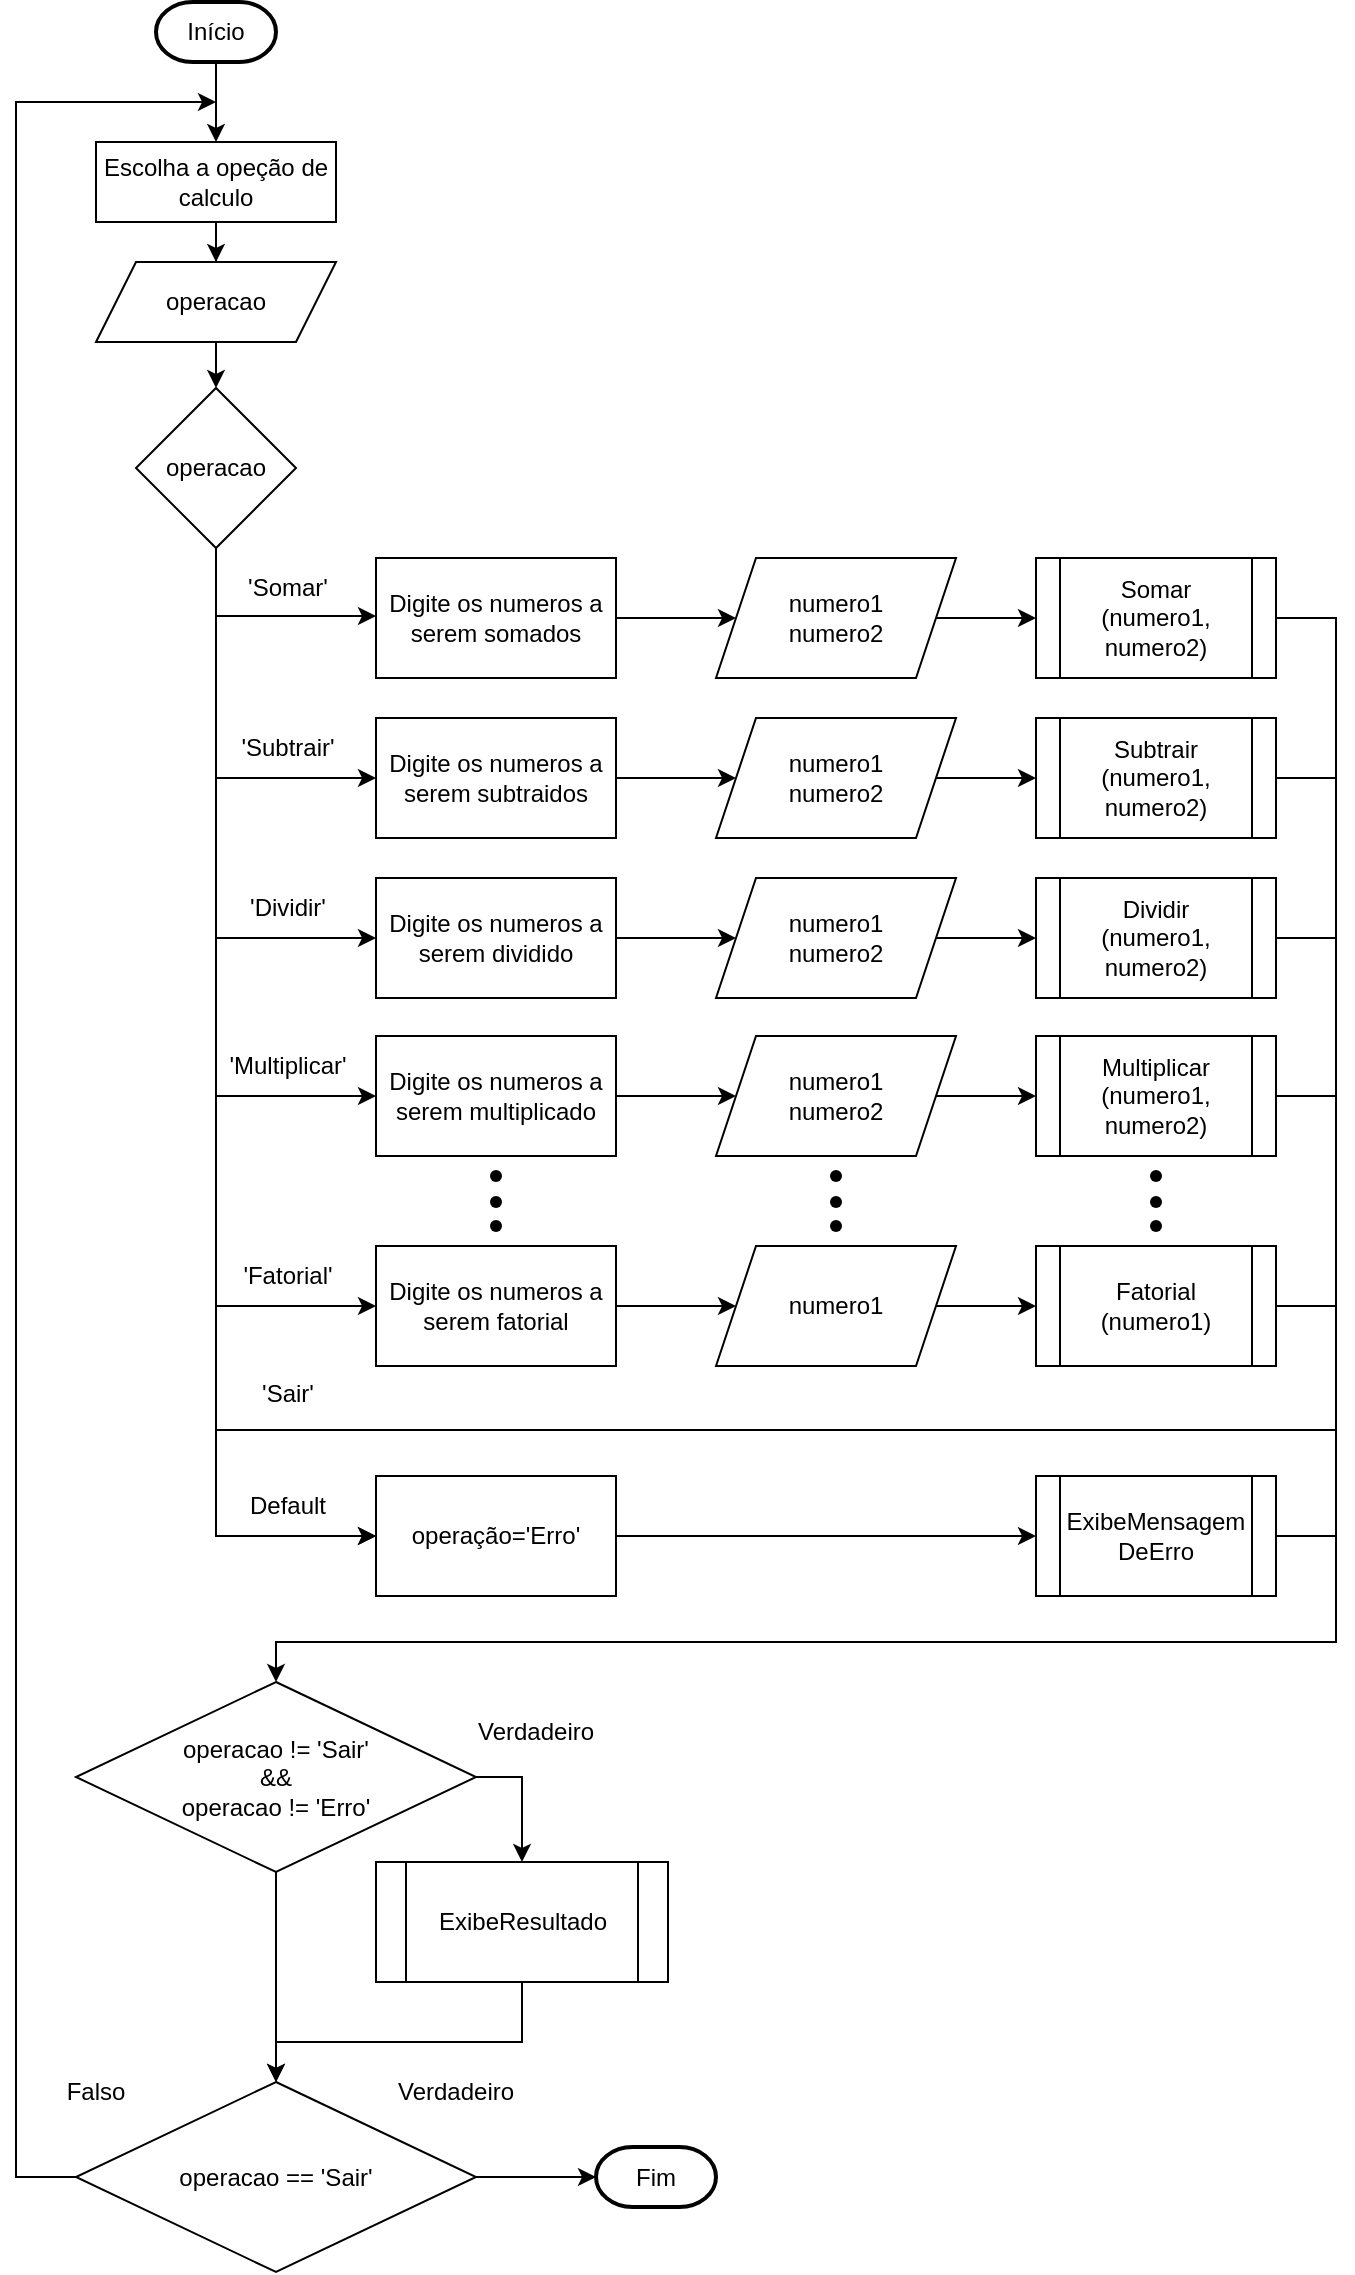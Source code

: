 <mxfile version="21.6.9" type="device">
  <diagram name="Página-1" id="gfjb07hyVIRb1Nsh4YfD">
    <mxGraphModel dx="880" dy="438" grid="1" gridSize="10" guides="1" tooltips="1" connect="1" arrows="1" fold="1" page="1" pageScale="1" pageWidth="827" pageHeight="1169" math="0" shadow="0">
      <root>
        <mxCell id="0" />
        <mxCell id="1" parent="0" />
        <mxCell id="qn8ROVWkX-BOG_2tpgNT-52" value="" style="edgeStyle=orthogonalEdgeStyle;rounded=0;orthogonalLoop=1;jettySize=auto;html=1;entryX=0;entryY=0.5;entryDx=0;entryDy=0;" edge="1" parent="1" source="qn8ROVWkX-BOG_2tpgNT-1" target="qn8ROVWkX-BOG_2tpgNT-62">
          <mxGeometry relative="1" as="geometry">
            <Array as="points">
              <mxPoint x="140" y="777" />
            </Array>
          </mxGeometry>
        </mxCell>
        <mxCell id="qn8ROVWkX-BOG_2tpgNT-1" value="operacao" style="rhombus;whiteSpace=wrap;html=1;" vertex="1" parent="1">
          <mxGeometry x="100" y="203" width="80" height="80" as="geometry" />
        </mxCell>
        <mxCell id="qn8ROVWkX-BOG_2tpgNT-6" value="" style="edgeStyle=orthogonalEdgeStyle;rounded=0;orthogonalLoop=1;jettySize=auto;html=1;" edge="1" parent="1" source="qn8ROVWkX-BOG_2tpgNT-2" target="qn8ROVWkX-BOG_2tpgNT-1">
          <mxGeometry relative="1" as="geometry" />
        </mxCell>
        <mxCell id="qn8ROVWkX-BOG_2tpgNT-2" value="operacao" style="shape=parallelogram;perimeter=parallelogramPerimeter;whiteSpace=wrap;html=1;fixedSize=1;" vertex="1" parent="1">
          <mxGeometry x="80" y="140" width="120" height="40" as="geometry" />
        </mxCell>
        <mxCell id="qn8ROVWkX-BOG_2tpgNT-4" value="" style="edgeStyle=orthogonalEdgeStyle;rounded=0;orthogonalLoop=1;jettySize=auto;html=1;" edge="1" parent="1" source="qn8ROVWkX-BOG_2tpgNT-3" target="qn8ROVWkX-BOG_2tpgNT-2">
          <mxGeometry relative="1" as="geometry" />
        </mxCell>
        <mxCell id="qn8ROVWkX-BOG_2tpgNT-3" value="Escolha a opeção de calculo" style="rounded=0;whiteSpace=wrap;html=1;" vertex="1" parent="1">
          <mxGeometry x="80" y="80" width="120" height="40" as="geometry" />
        </mxCell>
        <mxCell id="qn8ROVWkX-BOG_2tpgNT-11" value="" style="edgeStyle=orthogonalEdgeStyle;rounded=0;orthogonalLoop=1;jettySize=auto;html=1;" edge="1" parent="1" source="qn8ROVWkX-BOG_2tpgNT-7" target="qn8ROVWkX-BOG_2tpgNT-9">
          <mxGeometry relative="1" as="geometry" />
        </mxCell>
        <mxCell id="qn8ROVWkX-BOG_2tpgNT-7" value="Digite os numeros a serem somados" style="whiteSpace=wrap;html=1;" vertex="1" parent="1">
          <mxGeometry x="220" y="288" width="120" height="60" as="geometry" />
        </mxCell>
        <mxCell id="qn8ROVWkX-BOG_2tpgNT-16" value="" style="edgeStyle=orthogonalEdgeStyle;rounded=0;orthogonalLoop=1;jettySize=auto;html=1;" edge="1" parent="1" source="qn8ROVWkX-BOG_2tpgNT-9" target="qn8ROVWkX-BOG_2tpgNT-12">
          <mxGeometry relative="1" as="geometry" />
        </mxCell>
        <mxCell id="qn8ROVWkX-BOG_2tpgNT-9" value="numero1&lt;br&gt;numero2" style="shape=parallelogram;perimeter=parallelogramPerimeter;whiteSpace=wrap;html=1;fixedSize=1;" vertex="1" parent="1">
          <mxGeometry x="390" y="288" width="120" height="60" as="geometry" />
        </mxCell>
        <mxCell id="qn8ROVWkX-BOG_2tpgNT-12" value="Somar&lt;br&gt;(numero1,&lt;br&gt;numero2)" style="shape=process;whiteSpace=wrap;html=1;backgroundOutline=1;" vertex="1" parent="1">
          <mxGeometry x="550" y="288" width="120" height="60" as="geometry" />
        </mxCell>
        <mxCell id="qn8ROVWkX-BOG_2tpgNT-15" value="" style="edgeStyle=orthogonalEdgeStyle;rounded=0;orthogonalLoop=1;jettySize=auto;html=1;" edge="1" parent="1" source="qn8ROVWkX-BOG_2tpgNT-13" target="qn8ROVWkX-BOG_2tpgNT-3">
          <mxGeometry relative="1" as="geometry" />
        </mxCell>
        <mxCell id="qn8ROVWkX-BOG_2tpgNT-13" value="Início" style="strokeWidth=2;html=1;shape=mxgraph.flowchart.terminator;whiteSpace=wrap;" vertex="1" parent="1">
          <mxGeometry x="110" y="10" width="60" height="30" as="geometry" />
        </mxCell>
        <mxCell id="qn8ROVWkX-BOG_2tpgNT-17" value="" style="edgeStyle=orthogonalEdgeStyle;rounded=0;orthogonalLoop=1;jettySize=auto;html=1;" edge="1" parent="1" source="qn8ROVWkX-BOG_2tpgNT-18" target="qn8ROVWkX-BOG_2tpgNT-20">
          <mxGeometry relative="1" as="geometry" />
        </mxCell>
        <mxCell id="qn8ROVWkX-BOG_2tpgNT-18" value="Digite os numeros a serem subtraidos" style="whiteSpace=wrap;html=1;" vertex="1" parent="1">
          <mxGeometry x="220" y="368" width="120" height="60" as="geometry" />
        </mxCell>
        <mxCell id="qn8ROVWkX-BOG_2tpgNT-19" value="" style="edgeStyle=orthogonalEdgeStyle;rounded=0;orthogonalLoop=1;jettySize=auto;html=1;" edge="1" parent="1" source="qn8ROVWkX-BOG_2tpgNT-20" target="qn8ROVWkX-BOG_2tpgNT-21">
          <mxGeometry relative="1" as="geometry" />
        </mxCell>
        <mxCell id="qn8ROVWkX-BOG_2tpgNT-20" value="numero1&lt;br&gt;numero2" style="shape=parallelogram;perimeter=parallelogramPerimeter;whiteSpace=wrap;html=1;fixedSize=1;" vertex="1" parent="1">
          <mxGeometry x="390" y="368" width="120" height="60" as="geometry" />
        </mxCell>
        <mxCell id="qn8ROVWkX-BOG_2tpgNT-21" value="Subtrair&lt;br&gt;(numero1,&lt;br&gt;numero2)" style="shape=process;whiteSpace=wrap;html=1;backgroundOutline=1;" vertex="1" parent="1">
          <mxGeometry x="550" y="368" width="120" height="60" as="geometry" />
        </mxCell>
        <mxCell id="qn8ROVWkX-BOG_2tpgNT-22" value="" style="edgeStyle=orthogonalEdgeStyle;rounded=0;orthogonalLoop=1;jettySize=auto;html=1;" edge="1" parent="1" source="qn8ROVWkX-BOG_2tpgNT-23" target="qn8ROVWkX-BOG_2tpgNT-25">
          <mxGeometry relative="1" as="geometry" />
        </mxCell>
        <mxCell id="qn8ROVWkX-BOG_2tpgNT-23" value="Digite os numeros a serem dividido" style="whiteSpace=wrap;html=1;" vertex="1" parent="1">
          <mxGeometry x="220" y="448" width="120" height="60" as="geometry" />
        </mxCell>
        <mxCell id="qn8ROVWkX-BOG_2tpgNT-24" value="" style="edgeStyle=orthogonalEdgeStyle;rounded=0;orthogonalLoop=1;jettySize=auto;html=1;" edge="1" parent="1" source="qn8ROVWkX-BOG_2tpgNT-25" target="qn8ROVWkX-BOG_2tpgNT-26">
          <mxGeometry relative="1" as="geometry" />
        </mxCell>
        <mxCell id="qn8ROVWkX-BOG_2tpgNT-25" value="numero1&lt;br&gt;numero2" style="shape=parallelogram;perimeter=parallelogramPerimeter;whiteSpace=wrap;html=1;fixedSize=1;" vertex="1" parent="1">
          <mxGeometry x="390" y="448" width="120" height="60" as="geometry" />
        </mxCell>
        <mxCell id="qn8ROVWkX-BOG_2tpgNT-26" value="Dividir&lt;br&gt;(numero1,&lt;br&gt;numero2)" style="shape=process;whiteSpace=wrap;html=1;backgroundOutline=1;" vertex="1" parent="1">
          <mxGeometry x="550" y="448" width="120" height="60" as="geometry" />
        </mxCell>
        <mxCell id="qn8ROVWkX-BOG_2tpgNT-27" value="" style="edgeStyle=orthogonalEdgeStyle;rounded=0;orthogonalLoop=1;jettySize=auto;html=1;" edge="1" parent="1" source="qn8ROVWkX-BOG_2tpgNT-28" target="qn8ROVWkX-BOG_2tpgNT-30">
          <mxGeometry relative="1" as="geometry" />
        </mxCell>
        <mxCell id="qn8ROVWkX-BOG_2tpgNT-28" value="Digite os numeros a serem multiplicado" style="whiteSpace=wrap;html=1;" vertex="1" parent="1">
          <mxGeometry x="220" y="527" width="120" height="60" as="geometry" />
        </mxCell>
        <mxCell id="qn8ROVWkX-BOG_2tpgNT-29" value="" style="edgeStyle=orthogonalEdgeStyle;rounded=0;orthogonalLoop=1;jettySize=auto;html=1;" edge="1" parent="1" source="qn8ROVWkX-BOG_2tpgNT-30" target="qn8ROVWkX-BOG_2tpgNT-31">
          <mxGeometry relative="1" as="geometry" />
        </mxCell>
        <mxCell id="qn8ROVWkX-BOG_2tpgNT-30" value="numero1&lt;br&gt;numero2" style="shape=parallelogram;perimeter=parallelogramPerimeter;whiteSpace=wrap;html=1;fixedSize=1;" vertex="1" parent="1">
          <mxGeometry x="390" y="527" width="120" height="60" as="geometry" />
        </mxCell>
        <mxCell id="qn8ROVWkX-BOG_2tpgNT-31" value="Multiplicar&lt;br&gt;(numero1,&lt;br&gt;numero2)" style="shape=process;whiteSpace=wrap;html=1;backgroundOutline=1;" vertex="1" parent="1">
          <mxGeometry x="550" y="527" width="120" height="60" as="geometry" />
        </mxCell>
        <mxCell id="qn8ROVWkX-BOG_2tpgNT-32" style="edgeStyle=orthogonalEdgeStyle;rounded=0;orthogonalLoop=1;jettySize=auto;html=1;entryX=0;entryY=0.5;entryDx=0;entryDy=0;exitX=0.5;exitY=1;exitDx=0;exitDy=0;" edge="1" parent="1" source="qn8ROVWkX-BOG_2tpgNT-42" target="qn8ROVWkX-BOG_2tpgNT-18">
          <mxGeometry relative="1" as="geometry">
            <mxPoint x="150" y="278" as="sourcePoint" />
            <mxPoint x="210" y="318" as="targetPoint" />
            <Array as="points">
              <mxPoint x="140" y="398" />
            </Array>
          </mxGeometry>
        </mxCell>
        <mxCell id="qn8ROVWkX-BOG_2tpgNT-33" style="edgeStyle=orthogonalEdgeStyle;rounded=0;orthogonalLoop=1;jettySize=auto;html=1;entryX=0;entryY=0.5;entryDx=0;entryDy=0;exitX=0.5;exitY=1;exitDx=0;exitDy=0;" edge="1" parent="1" source="qn8ROVWkX-BOG_2tpgNT-44" target="qn8ROVWkX-BOG_2tpgNT-23">
          <mxGeometry relative="1" as="geometry">
            <mxPoint x="150" y="268" as="sourcePoint" />
            <mxPoint x="210" y="398" as="targetPoint" />
            <Array as="points">
              <mxPoint x="140" y="478" />
            </Array>
          </mxGeometry>
        </mxCell>
        <mxCell id="qn8ROVWkX-BOG_2tpgNT-34" style="edgeStyle=orthogonalEdgeStyle;rounded=0;orthogonalLoop=1;jettySize=auto;html=1;entryX=0;entryY=0.5;entryDx=0;entryDy=0;exitX=0.5;exitY=1;exitDx=0;exitDy=0;" edge="1" parent="1" source="qn8ROVWkX-BOG_2tpgNT-46" target="qn8ROVWkX-BOG_2tpgNT-28">
          <mxGeometry relative="1" as="geometry">
            <mxPoint x="150" y="257" as="sourcePoint" />
            <mxPoint x="210" y="477" as="targetPoint" />
            <Array as="points">
              <mxPoint x="140" y="557" />
            </Array>
          </mxGeometry>
        </mxCell>
        <mxCell id="qn8ROVWkX-BOG_2tpgNT-35" value="" style="edgeStyle=orthogonalEdgeStyle;rounded=0;orthogonalLoop=1;jettySize=auto;html=1;" edge="1" parent="1" source="qn8ROVWkX-BOG_2tpgNT-36" target="qn8ROVWkX-BOG_2tpgNT-38">
          <mxGeometry relative="1" as="geometry" />
        </mxCell>
        <mxCell id="qn8ROVWkX-BOG_2tpgNT-36" value="Digite os numeros a serem fatorial" style="whiteSpace=wrap;html=1;" vertex="1" parent="1">
          <mxGeometry x="220" y="632" width="120" height="60" as="geometry" />
        </mxCell>
        <mxCell id="qn8ROVWkX-BOG_2tpgNT-37" value="" style="edgeStyle=orthogonalEdgeStyle;rounded=0;orthogonalLoop=1;jettySize=auto;html=1;" edge="1" parent="1" source="qn8ROVWkX-BOG_2tpgNT-38" target="qn8ROVWkX-BOG_2tpgNT-39">
          <mxGeometry relative="1" as="geometry" />
        </mxCell>
        <mxCell id="qn8ROVWkX-BOG_2tpgNT-38" value="numero1" style="shape=parallelogram;perimeter=parallelogramPerimeter;whiteSpace=wrap;html=1;fixedSize=1;" vertex="1" parent="1">
          <mxGeometry x="390" y="632" width="120" height="60" as="geometry" />
        </mxCell>
        <mxCell id="qn8ROVWkX-BOG_2tpgNT-39" value="Fatorial&lt;br&gt;(numero1)" style="shape=process;whiteSpace=wrap;html=1;backgroundOutline=1;" vertex="1" parent="1">
          <mxGeometry x="550" y="632" width="120" height="60" as="geometry" />
        </mxCell>
        <mxCell id="qn8ROVWkX-BOG_2tpgNT-40" style="edgeStyle=orthogonalEdgeStyle;rounded=0;orthogonalLoop=1;jettySize=auto;html=1;entryX=0;entryY=0.5;entryDx=0;entryDy=0;exitX=0.5;exitY=1;exitDx=0;exitDy=0;" edge="1" parent="1" source="qn8ROVWkX-BOG_2tpgNT-48" target="qn8ROVWkX-BOG_2tpgNT-36">
          <mxGeometry relative="1" as="geometry">
            <mxPoint x="150" y="272" as="sourcePoint" />
            <mxPoint x="210" y="582" as="targetPoint" />
            <Array as="points">
              <mxPoint x="140" y="662" />
            </Array>
          </mxGeometry>
        </mxCell>
        <mxCell id="qn8ROVWkX-BOG_2tpgNT-41" value="&#39;Somar&#39;" style="text;html=1;strokeColor=none;fillColor=none;align=center;verticalAlign=middle;whiteSpace=wrap;rounded=0;" vertex="1" parent="1">
          <mxGeometry x="146" y="288" width="60" height="30" as="geometry" />
        </mxCell>
        <mxCell id="qn8ROVWkX-BOG_2tpgNT-42" value="&#39;Subtrair&#39;" style="text;html=1;strokeColor=none;fillColor=none;align=center;verticalAlign=middle;whiteSpace=wrap;rounded=0;" vertex="1" parent="1">
          <mxGeometry x="146" y="368" width="60" height="30" as="geometry" />
        </mxCell>
        <mxCell id="qn8ROVWkX-BOG_2tpgNT-44" value="&#39;Dividir&#39;" style="text;html=1;strokeColor=none;fillColor=none;align=center;verticalAlign=middle;whiteSpace=wrap;rounded=0;" vertex="1" parent="1">
          <mxGeometry x="146" y="448" width="60" height="30" as="geometry" />
        </mxCell>
        <mxCell id="qn8ROVWkX-BOG_2tpgNT-46" value="&#39;Multiplicar&#39;" style="text;html=1;strokeColor=none;fillColor=none;align=center;verticalAlign=middle;whiteSpace=wrap;rounded=0;" vertex="1" parent="1">
          <mxGeometry x="146" y="527" width="60" height="30" as="geometry" />
        </mxCell>
        <mxCell id="qn8ROVWkX-BOG_2tpgNT-48" value="&#39;Fatorial&#39;" style="text;html=1;strokeColor=none;fillColor=none;align=center;verticalAlign=middle;whiteSpace=wrap;rounded=0;" vertex="1" parent="1">
          <mxGeometry x="146" y="632" width="60" height="30" as="geometry" />
        </mxCell>
        <mxCell id="qn8ROVWkX-BOG_2tpgNT-53" style="edgeStyle=orthogonalEdgeStyle;rounded=0;orthogonalLoop=1;jettySize=auto;html=1;entryX=0;entryY=0.5;entryDx=0;entryDy=0;exitX=0.5;exitY=1;exitDx=0;exitDy=0;" edge="1" parent="1">
          <mxGeometry relative="1" as="geometry">
            <mxPoint x="176" y="317" as="sourcePoint" />
            <mxPoint x="220" y="317" as="targetPoint" />
            <Array as="points">
              <mxPoint x="140" y="317" />
            </Array>
          </mxGeometry>
        </mxCell>
        <mxCell id="qn8ROVWkX-BOG_2tpgNT-72" style="edgeStyle=orthogonalEdgeStyle;rounded=0;orthogonalLoop=1;jettySize=auto;html=1;exitX=1;exitY=0.5;exitDx=0;exitDy=0;entryX=0.5;entryY=0;entryDx=0;entryDy=0;" edge="1" parent="1" source="qn8ROVWkX-BOG_2tpgNT-12" target="qn8ROVWkX-BOG_2tpgNT-89">
          <mxGeometry relative="1" as="geometry">
            <mxPoint x="660" y="878" as="targetPoint" />
            <Array as="points">
              <mxPoint x="700" y="318" />
              <mxPoint x="700" y="830" />
              <mxPoint x="170" y="830" />
            </Array>
          </mxGeometry>
        </mxCell>
        <mxCell id="qn8ROVWkX-BOG_2tpgNT-62" value="operação=&#39;Erro&#39;" style="whiteSpace=wrap;html=1;" vertex="1" parent="1">
          <mxGeometry x="220" y="747" width="120" height="60" as="geometry" />
        </mxCell>
        <mxCell id="qn8ROVWkX-BOG_2tpgNT-63" value="" style="edgeStyle=orthogonalEdgeStyle;rounded=0;orthogonalLoop=1;jettySize=auto;html=1;exitX=1;exitY=0.5;exitDx=0;exitDy=0;" edge="1" parent="1" source="qn8ROVWkX-BOG_2tpgNT-62" target="qn8ROVWkX-BOG_2tpgNT-65">
          <mxGeometry relative="1" as="geometry">
            <mxPoint x="500" y="777" as="sourcePoint" />
          </mxGeometry>
        </mxCell>
        <mxCell id="qn8ROVWkX-BOG_2tpgNT-65" value="ExibeMensagem&lt;br&gt;DeErro" style="shape=process;whiteSpace=wrap;html=1;backgroundOutline=1;" vertex="1" parent="1">
          <mxGeometry x="550" y="747" width="120" height="60" as="geometry" />
        </mxCell>
        <mxCell id="qn8ROVWkX-BOG_2tpgNT-66" style="edgeStyle=orthogonalEdgeStyle;rounded=0;orthogonalLoop=1;jettySize=auto;html=1;entryX=0;entryY=0.5;entryDx=0;entryDy=0;exitX=0.5;exitY=1;exitDx=0;exitDy=0;" edge="1" parent="1" source="qn8ROVWkX-BOG_2tpgNT-68" target="qn8ROVWkX-BOG_2tpgNT-62">
          <mxGeometry relative="1" as="geometry">
            <mxPoint x="150" y="424" as="sourcePoint" />
            <mxPoint x="210" y="734" as="targetPoint" />
            <Array as="points">
              <mxPoint x="160" y="777" />
              <mxPoint x="160" y="777" />
            </Array>
          </mxGeometry>
        </mxCell>
        <mxCell id="qn8ROVWkX-BOG_2tpgNT-67" value="&#39;Sair&#39;" style="text;html=1;strokeColor=none;fillColor=none;align=center;verticalAlign=middle;whiteSpace=wrap;rounded=0;" vertex="1" parent="1">
          <mxGeometry x="146" y="691" width="60" height="30" as="geometry" />
        </mxCell>
        <mxCell id="qn8ROVWkX-BOG_2tpgNT-68" value="Default" style="text;html=1;strokeColor=none;fillColor=none;align=center;verticalAlign=middle;whiteSpace=wrap;rounded=0;" vertex="1" parent="1">
          <mxGeometry x="146" y="747" width="60" height="30" as="geometry" />
        </mxCell>
        <mxCell id="qn8ROVWkX-BOG_2tpgNT-73" value="" style="endArrow=none;html=1;rounded=0;entryX=1;entryY=0.5;entryDx=0;entryDy=0;" edge="1" parent="1" target="qn8ROVWkX-BOG_2tpgNT-21">
          <mxGeometry width="50" height="50" relative="1" as="geometry">
            <mxPoint x="700" y="398" as="sourcePoint" />
            <mxPoint x="490" y="458" as="targetPoint" />
          </mxGeometry>
        </mxCell>
        <mxCell id="qn8ROVWkX-BOG_2tpgNT-74" value="" style="endArrow=none;html=1;rounded=0;entryX=1;entryY=0.5;entryDx=0;entryDy=0;" edge="1" parent="1" target="qn8ROVWkX-BOG_2tpgNT-26">
          <mxGeometry width="50" height="50" relative="1" as="geometry">
            <mxPoint x="700" y="478" as="sourcePoint" />
            <mxPoint x="680" y="408" as="targetPoint" />
          </mxGeometry>
        </mxCell>
        <mxCell id="qn8ROVWkX-BOG_2tpgNT-75" value="" style="endArrow=none;html=1;rounded=0;entryX=1;entryY=0.5;entryDx=0;entryDy=0;" edge="1" parent="1" target="qn8ROVWkX-BOG_2tpgNT-31">
          <mxGeometry width="50" height="50" relative="1" as="geometry">
            <mxPoint x="700" y="557" as="sourcePoint" />
            <mxPoint x="680" y="488" as="targetPoint" />
          </mxGeometry>
        </mxCell>
        <mxCell id="qn8ROVWkX-BOG_2tpgNT-76" value="" style="endArrow=none;html=1;rounded=0;entryX=1;entryY=0.5;entryDx=0;entryDy=0;" edge="1" parent="1" target="qn8ROVWkX-BOG_2tpgNT-39">
          <mxGeometry width="50" height="50" relative="1" as="geometry">
            <mxPoint x="700" y="662" as="sourcePoint" />
            <mxPoint x="680" y="593" as="targetPoint" />
          </mxGeometry>
        </mxCell>
        <mxCell id="qn8ROVWkX-BOG_2tpgNT-77" value="" style="endArrow=none;html=1;rounded=0;" edge="1" parent="1">
          <mxGeometry width="50" height="50" relative="1" as="geometry">
            <mxPoint x="140" y="724" as="sourcePoint" />
            <mxPoint x="700" y="724" as="targetPoint" />
          </mxGeometry>
        </mxCell>
        <mxCell id="qn8ROVWkX-BOG_2tpgNT-78" value="" style="endArrow=none;html=1;rounded=0;entryX=1;entryY=0.5;entryDx=0;entryDy=0;" edge="1" parent="1" target="qn8ROVWkX-BOG_2tpgNT-65">
          <mxGeometry width="50" height="50" relative="1" as="geometry">
            <mxPoint x="700" y="777" as="sourcePoint" />
            <mxPoint x="700" y="598" as="targetPoint" />
          </mxGeometry>
        </mxCell>
        <mxCell id="qn8ROVWkX-BOG_2tpgNT-82" value="" style="edgeStyle=orthogonalEdgeStyle;rounded=0;orthogonalLoop=1;jettySize=auto;html=1;exitX=0;exitY=0.5;exitDx=0;exitDy=0;" edge="1" parent="1" source="qn8ROVWkX-BOG_2tpgNT-102">
          <mxGeometry relative="1" as="geometry">
            <mxPoint x="100" y="1050" as="sourcePoint" />
            <mxPoint x="140" y="60" as="targetPoint" />
            <Array as="points">
              <mxPoint x="40" y="1098" />
              <mxPoint x="40" y="60" />
            </Array>
          </mxGeometry>
        </mxCell>
        <mxCell id="qn8ROVWkX-BOG_2tpgNT-86" value="" style="edgeStyle=orthogonalEdgeStyle;rounded=0;orthogonalLoop=1;jettySize=auto;html=1;entryX=0.5;entryY=0;entryDx=0;entryDy=0;" edge="1" parent="1" source="qn8ROVWkX-BOG_2tpgNT-85" target="qn8ROVWkX-BOG_2tpgNT-102">
          <mxGeometry relative="1" as="geometry">
            <mxPoint x="240" y="1050" as="targetPoint" />
            <Array as="points">
              <mxPoint x="293" y="1030" />
              <mxPoint x="170" y="1030" />
            </Array>
          </mxGeometry>
        </mxCell>
        <mxCell id="qn8ROVWkX-BOG_2tpgNT-85" value="ExibeResultado" style="shape=process;whiteSpace=wrap;html=1;backgroundOutline=1;" vertex="1" parent="1">
          <mxGeometry x="220" y="940" width="146" height="60" as="geometry" />
        </mxCell>
        <mxCell id="qn8ROVWkX-BOG_2tpgNT-103" value="" style="edgeStyle=orthogonalEdgeStyle;rounded=0;orthogonalLoop=1;jettySize=auto;html=1;" edge="1" parent="1" source="qn8ROVWkX-BOG_2tpgNT-89" target="qn8ROVWkX-BOG_2tpgNT-102">
          <mxGeometry relative="1" as="geometry" />
        </mxCell>
        <mxCell id="qn8ROVWkX-BOG_2tpgNT-89" value="operacao != &#39;Sair&#39;&lt;br&gt;&amp;amp;&amp;amp;&lt;br&gt;operacao != &#39;Erro&#39;" style="rhombus;whiteSpace=wrap;html=1;" vertex="1" parent="1">
          <mxGeometry x="70" y="850" width="200" height="95" as="geometry" />
        </mxCell>
        <mxCell id="qn8ROVWkX-BOG_2tpgNT-90" value="" style="edgeStyle=orthogonalEdgeStyle;rounded=0;orthogonalLoop=1;jettySize=auto;html=1;exitX=1;exitY=0.5;exitDx=0;exitDy=0;entryX=0.5;entryY=0;entryDx=0;entryDy=0;" edge="1" parent="1" source="qn8ROVWkX-BOG_2tpgNT-89" target="qn8ROVWkX-BOG_2tpgNT-85">
          <mxGeometry relative="1" as="geometry">
            <mxPoint x="270" y="1030" as="sourcePoint" />
            <mxPoint x="150" y="1070" as="targetPoint" />
          </mxGeometry>
        </mxCell>
        <mxCell id="qn8ROVWkX-BOG_2tpgNT-93" value="" style="shape=waypoint;sketch=0;fillStyle=solid;size=6;pointerEvents=1;points=[];fillColor=none;resizable=0;rotatable=0;perimeter=centerPerimeter;snapToPoint=1;" vertex="1" parent="1">
          <mxGeometry x="270" y="587" width="20" height="20" as="geometry" />
        </mxCell>
        <mxCell id="qn8ROVWkX-BOG_2tpgNT-94" value="" style="shape=waypoint;sketch=0;fillStyle=solid;size=6;pointerEvents=1;points=[];fillColor=none;resizable=0;rotatable=0;perimeter=centerPerimeter;snapToPoint=1;" vertex="1" parent="1">
          <mxGeometry x="270" y="600" width="20" height="20" as="geometry" />
        </mxCell>
        <mxCell id="qn8ROVWkX-BOG_2tpgNT-95" value="" style="shape=waypoint;sketch=0;fillStyle=solid;size=6;pointerEvents=1;points=[];fillColor=none;resizable=0;rotatable=0;perimeter=centerPerimeter;snapToPoint=1;" vertex="1" parent="1">
          <mxGeometry x="270" y="612" width="20" height="20" as="geometry" />
        </mxCell>
        <mxCell id="qn8ROVWkX-BOG_2tpgNT-96" value="" style="shape=waypoint;sketch=0;fillStyle=solid;size=6;pointerEvents=1;points=[];fillColor=none;resizable=0;rotatable=0;perimeter=centerPerimeter;snapToPoint=1;" vertex="1" parent="1">
          <mxGeometry x="440" y="587" width="20" height="20" as="geometry" />
        </mxCell>
        <mxCell id="qn8ROVWkX-BOG_2tpgNT-97" value="" style="shape=waypoint;sketch=0;fillStyle=solid;size=6;pointerEvents=1;points=[];fillColor=none;resizable=0;rotatable=0;perimeter=centerPerimeter;snapToPoint=1;" vertex="1" parent="1">
          <mxGeometry x="440" y="612" width="20" height="20" as="geometry" />
        </mxCell>
        <mxCell id="qn8ROVWkX-BOG_2tpgNT-98" value="" style="shape=waypoint;sketch=0;fillStyle=solid;size=6;pointerEvents=1;points=[];fillColor=none;resizable=0;rotatable=0;perimeter=centerPerimeter;snapToPoint=1;" vertex="1" parent="1">
          <mxGeometry x="600" y="587" width="20" height="20" as="geometry" />
        </mxCell>
        <mxCell id="qn8ROVWkX-BOG_2tpgNT-99" value="" style="shape=waypoint;sketch=0;fillStyle=solid;size=6;pointerEvents=1;points=[];fillColor=none;resizable=0;rotatable=0;perimeter=centerPerimeter;snapToPoint=1;" vertex="1" parent="1">
          <mxGeometry x="600" y="612" width="20" height="20" as="geometry" />
        </mxCell>
        <mxCell id="qn8ROVWkX-BOG_2tpgNT-100" value="" style="shape=waypoint;sketch=0;fillStyle=solid;size=6;pointerEvents=1;points=[];fillColor=none;resizable=0;rotatable=0;perimeter=centerPerimeter;snapToPoint=1;" vertex="1" parent="1">
          <mxGeometry x="440" y="600" width="20" height="20" as="geometry" />
        </mxCell>
        <mxCell id="qn8ROVWkX-BOG_2tpgNT-101" value="" style="shape=waypoint;sketch=0;fillStyle=solid;size=6;pointerEvents=1;points=[];fillColor=none;resizable=0;rotatable=0;perimeter=centerPerimeter;snapToPoint=1;" vertex="1" parent="1">
          <mxGeometry x="600" y="600" width="20" height="20" as="geometry" />
        </mxCell>
        <mxCell id="qn8ROVWkX-BOG_2tpgNT-108" value="" style="edgeStyle=orthogonalEdgeStyle;rounded=0;orthogonalLoop=1;jettySize=auto;html=1;" edge="1" parent="1" source="qn8ROVWkX-BOG_2tpgNT-102" target="qn8ROVWkX-BOG_2tpgNT-107">
          <mxGeometry relative="1" as="geometry" />
        </mxCell>
        <mxCell id="qn8ROVWkX-BOG_2tpgNT-102" value="operacao == &#39;Sair&#39;" style="rhombus;whiteSpace=wrap;html=1;" vertex="1" parent="1">
          <mxGeometry x="70" y="1050" width="200" height="95" as="geometry" />
        </mxCell>
        <mxCell id="qn8ROVWkX-BOG_2tpgNT-104" value="Verdadeiro" style="text;html=1;strokeColor=none;fillColor=none;align=center;verticalAlign=middle;whiteSpace=wrap;rounded=0;" vertex="1" parent="1">
          <mxGeometry x="270" y="860" width="60" height="30" as="geometry" />
        </mxCell>
        <mxCell id="qn8ROVWkX-BOG_2tpgNT-105" value="Verdadeiro" style="text;html=1;strokeColor=none;fillColor=none;align=center;verticalAlign=middle;whiteSpace=wrap;rounded=0;" vertex="1" parent="1">
          <mxGeometry x="230" y="1040" width="60" height="30" as="geometry" />
        </mxCell>
        <mxCell id="qn8ROVWkX-BOG_2tpgNT-106" value="Falso" style="text;html=1;strokeColor=none;fillColor=none;align=center;verticalAlign=middle;whiteSpace=wrap;rounded=0;" vertex="1" parent="1">
          <mxGeometry x="50" y="1040" width="60" height="30" as="geometry" />
        </mxCell>
        <mxCell id="qn8ROVWkX-BOG_2tpgNT-107" value="Fim" style="strokeWidth=2;html=1;shape=mxgraph.flowchart.terminator;whiteSpace=wrap;" vertex="1" parent="1">
          <mxGeometry x="330" y="1082.5" width="60" height="30" as="geometry" />
        </mxCell>
      </root>
    </mxGraphModel>
  </diagram>
</mxfile>
